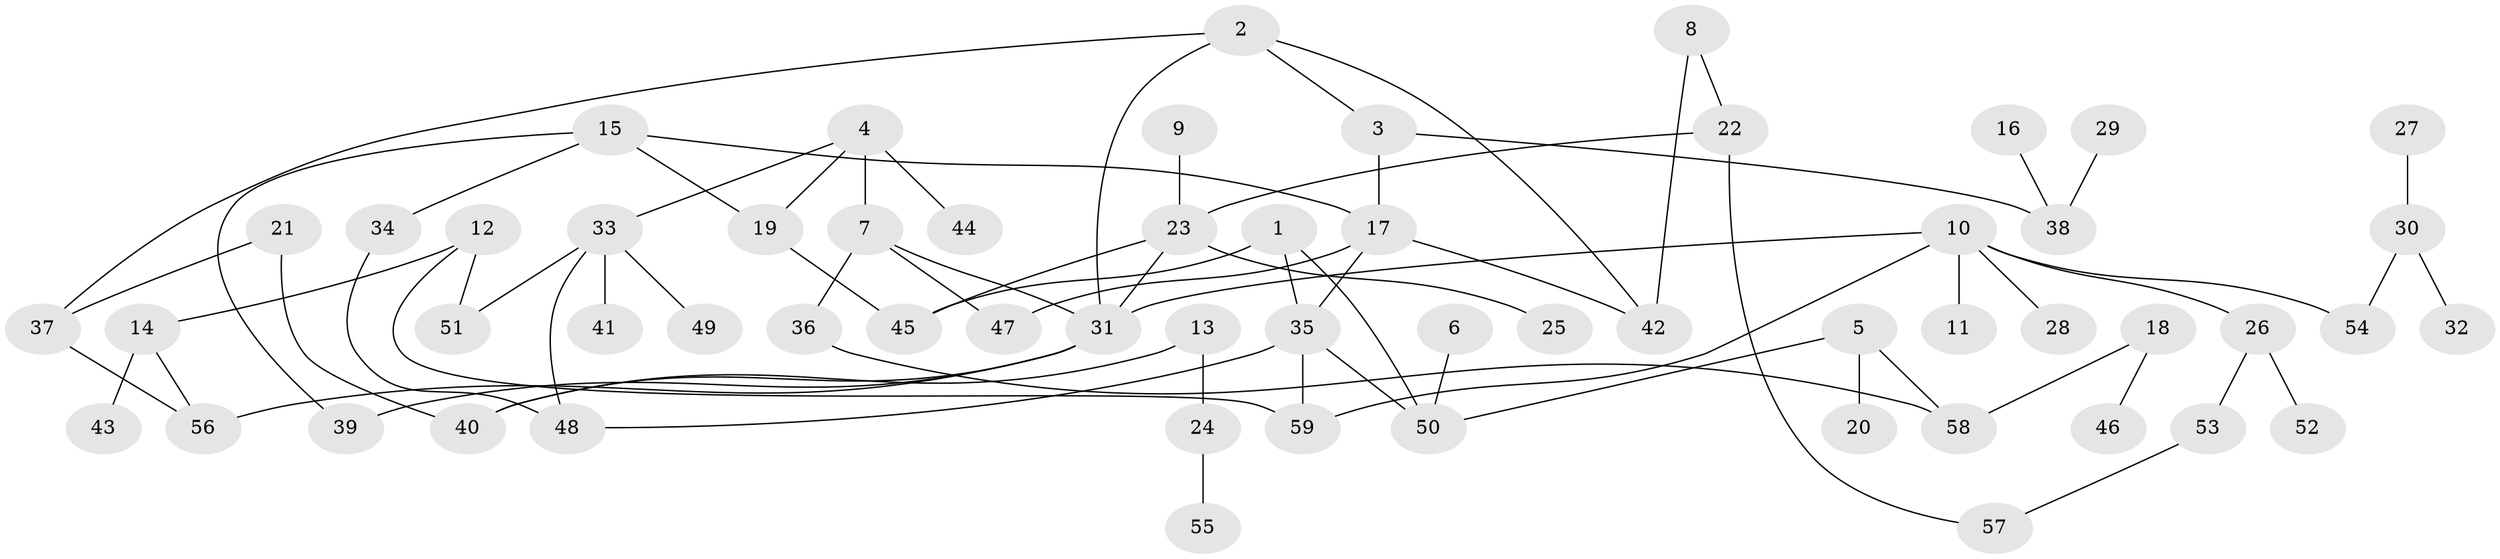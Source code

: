 // original degree distribution, {3: 0.17796610169491525, 4: 0.11864406779661017, 6: 0.03389830508474576, 9: 0.00847457627118644, 5: 0.01694915254237288, 2: 0.2542372881355932, 1: 0.3898305084745763}
// Generated by graph-tools (version 1.1) at 2025/00/03/09/25 03:00:58]
// undirected, 59 vertices, 75 edges
graph export_dot {
graph [start="1"]
  node [color=gray90,style=filled];
  1;
  2;
  3;
  4;
  5;
  6;
  7;
  8;
  9;
  10;
  11;
  12;
  13;
  14;
  15;
  16;
  17;
  18;
  19;
  20;
  21;
  22;
  23;
  24;
  25;
  26;
  27;
  28;
  29;
  30;
  31;
  32;
  33;
  34;
  35;
  36;
  37;
  38;
  39;
  40;
  41;
  42;
  43;
  44;
  45;
  46;
  47;
  48;
  49;
  50;
  51;
  52;
  53;
  54;
  55;
  56;
  57;
  58;
  59;
  1 -- 35 [weight=1.0];
  1 -- 45 [weight=1.0];
  1 -- 50 [weight=1.0];
  2 -- 3 [weight=1.0];
  2 -- 31 [weight=1.0];
  2 -- 37 [weight=1.0];
  2 -- 42 [weight=1.0];
  3 -- 17 [weight=1.0];
  3 -- 38 [weight=1.0];
  4 -- 7 [weight=1.0];
  4 -- 19 [weight=1.0];
  4 -- 33 [weight=1.0];
  4 -- 44 [weight=1.0];
  5 -- 20 [weight=1.0];
  5 -- 50 [weight=1.0];
  5 -- 58 [weight=1.0];
  6 -- 50 [weight=1.0];
  7 -- 31 [weight=1.0];
  7 -- 36 [weight=1.0];
  7 -- 47 [weight=1.0];
  8 -- 22 [weight=1.0];
  8 -- 42 [weight=1.0];
  9 -- 23 [weight=1.0];
  10 -- 11 [weight=1.0];
  10 -- 26 [weight=1.0];
  10 -- 28 [weight=1.0];
  10 -- 31 [weight=1.0];
  10 -- 54 [weight=1.0];
  10 -- 59 [weight=1.0];
  12 -- 14 [weight=1.0];
  12 -- 51 [weight=1.0];
  12 -- 59 [weight=1.0];
  13 -- 24 [weight=1.0];
  13 -- 40 [weight=1.0];
  14 -- 43 [weight=1.0];
  14 -- 56 [weight=1.0];
  15 -- 17 [weight=1.0];
  15 -- 19 [weight=1.0];
  15 -- 34 [weight=1.0];
  15 -- 39 [weight=1.0];
  16 -- 38 [weight=1.0];
  17 -- 35 [weight=1.0];
  17 -- 42 [weight=1.0];
  17 -- 47 [weight=1.0];
  18 -- 46 [weight=1.0];
  18 -- 58 [weight=1.0];
  19 -- 45 [weight=1.0];
  21 -- 37 [weight=1.0];
  21 -- 40 [weight=1.0];
  22 -- 23 [weight=1.0];
  22 -- 57 [weight=1.0];
  23 -- 25 [weight=1.0];
  23 -- 31 [weight=1.0];
  23 -- 45 [weight=1.0];
  24 -- 55 [weight=1.0];
  26 -- 52 [weight=1.0];
  26 -- 53 [weight=1.0];
  27 -- 30 [weight=1.0];
  29 -- 38 [weight=1.0];
  30 -- 32 [weight=1.0];
  30 -- 54 [weight=1.0];
  31 -- 39 [weight=1.0];
  31 -- 40 [weight=1.0];
  31 -- 56 [weight=1.0];
  33 -- 41 [weight=1.0];
  33 -- 48 [weight=1.0];
  33 -- 49 [weight=1.0];
  33 -- 51 [weight=1.0];
  34 -- 48 [weight=1.0];
  35 -- 48 [weight=1.0];
  35 -- 50 [weight=1.0];
  35 -- 59 [weight=1.0];
  36 -- 58 [weight=1.0];
  37 -- 56 [weight=1.0];
  53 -- 57 [weight=1.0];
}
